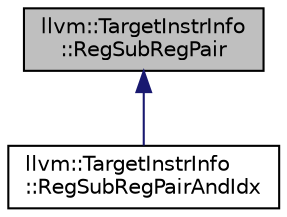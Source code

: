 digraph "llvm::TargetInstrInfo::RegSubRegPair"
{
 // LATEX_PDF_SIZE
  bgcolor="transparent";
  edge [fontname="Helvetica",fontsize="10",labelfontname="Helvetica",labelfontsize="10"];
  node [fontname="Helvetica",fontsize="10",shape="box"];
  Node1 [label="llvm::TargetInstrInfo\l::RegSubRegPair",height=0.2,width=0.4,color="black", fillcolor="grey75", style="filled", fontcolor="black",tooltip="A pair composed of a register and a sub-register index."];
  Node1 -> Node2 [dir="back",color="midnightblue",fontsize="10",style="solid",fontname="Helvetica"];
  Node2 [label="llvm::TargetInstrInfo\l::RegSubRegPairAndIdx",height=0.2,width=0.4,color="black",URL="$structllvm_1_1TargetInstrInfo_1_1RegSubRegPairAndIdx.html",tooltip="A pair composed of a pair of a register and a sub-register index, and another sub-register index."];
}
